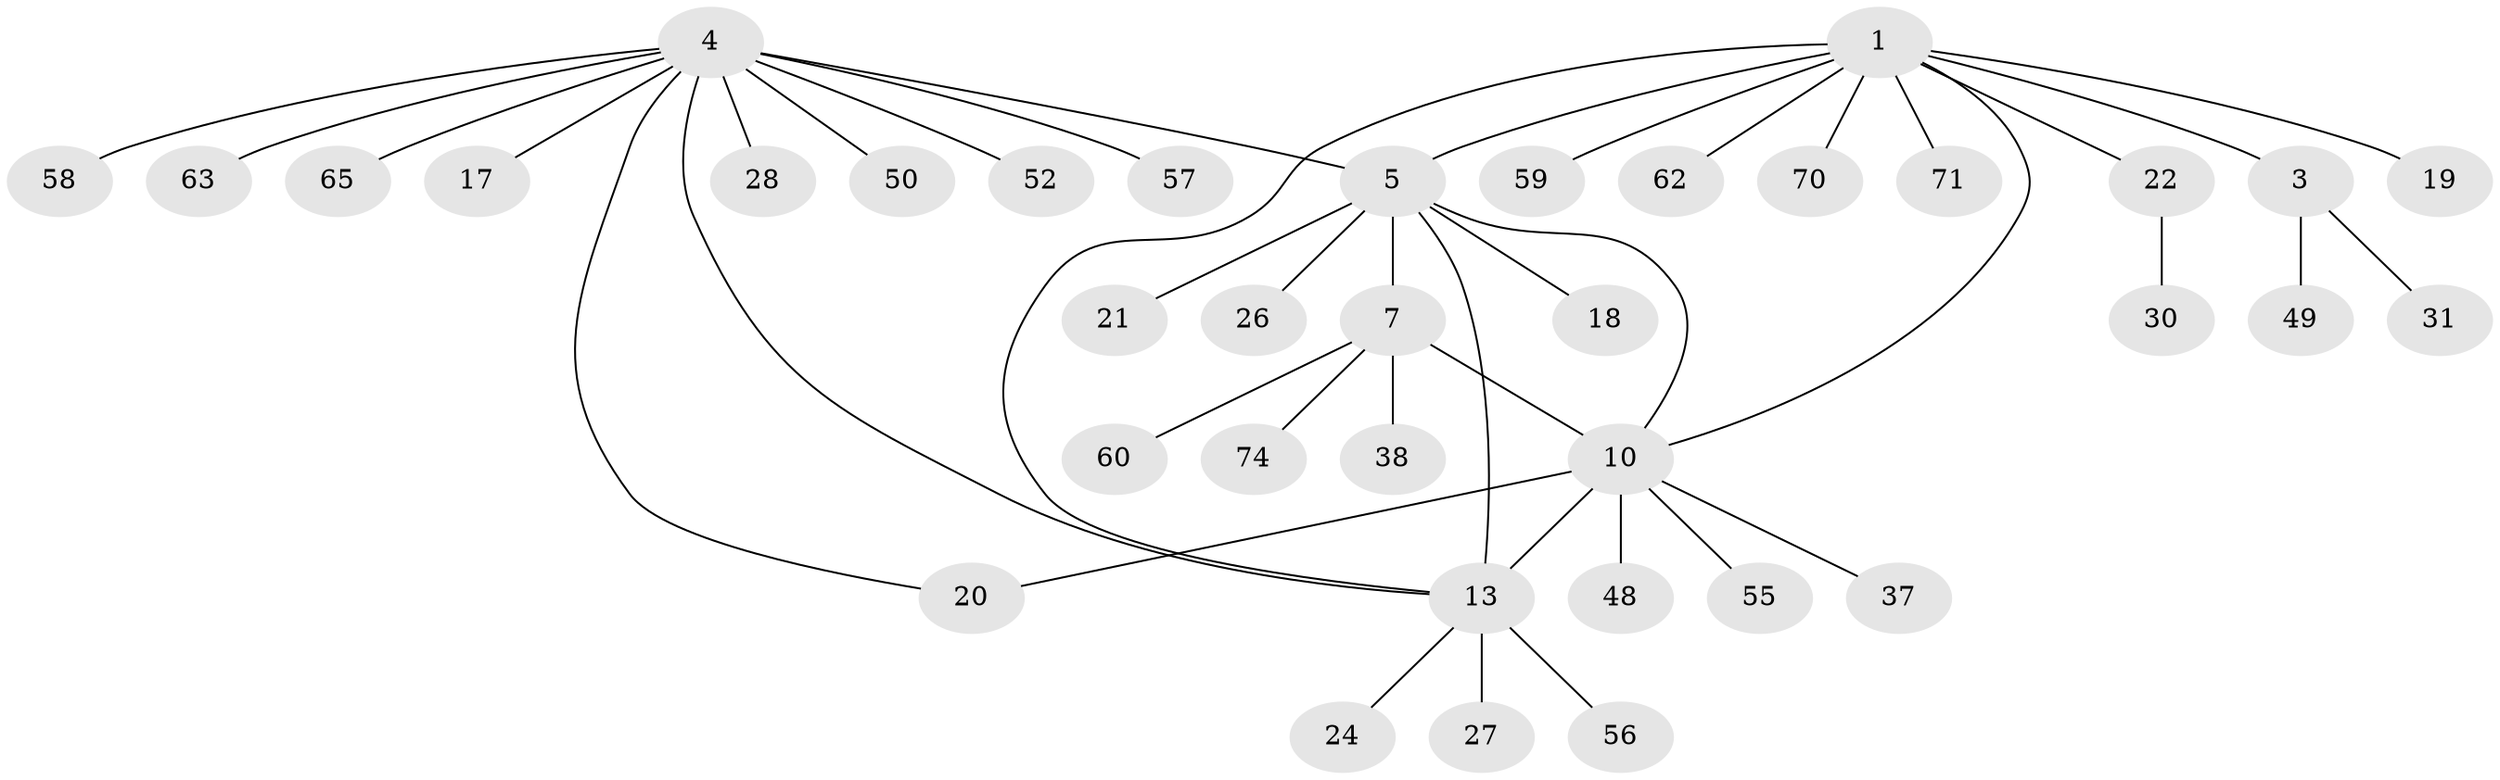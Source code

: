 // original degree distribution, {12: 0.013513513513513514, 4: 0.05405405405405406, 5: 0.02702702702702703, 13: 0.013513513513513514, 8: 0.02702702702702703, 6: 0.02702702702702703, 3: 0.04054054054054054, 7: 0.02702702702702703, 11: 0.013513513513513514, 1: 0.6351351351351351, 2: 0.12162162162162163}
// Generated by graph-tools (version 1.1) at 2025/15/03/09/25 04:15:57]
// undirected, 37 vertices, 42 edges
graph export_dot {
graph [start="1"]
  node [color=gray90,style=filled];
  1 [super="+29+23+2"];
  3 [super="+36"];
  4 [super="+16"];
  5 [super="+6+9+45+73"];
  7 [super="+8+33+46"];
  10 [super="+11+12"];
  13 [super="+64+69+51+39+14"];
  17;
  18;
  19;
  20;
  21;
  22 [super="+67+34"];
  24 [super="+61+68+43"];
  26;
  27;
  28;
  30;
  31;
  37;
  38;
  48;
  49;
  50;
  52;
  55 [super="+72"];
  56;
  57;
  58;
  59;
  60;
  62 [super="+66"];
  63;
  65;
  70;
  71;
  74;
  1 -- 3 [weight=2];
  1 -- 19;
  1 -- 22;
  1 -- 59;
  1 -- 62;
  1 -- 70;
  1 -- 71;
  1 -- 10;
  1 -- 13;
  1 -- 5 [weight=2];
  3 -- 31;
  3 -- 49;
  4 -- 5 [weight=2];
  4 -- 17;
  4 -- 20;
  4 -- 28;
  4 -- 50;
  4 -- 52;
  4 -- 57;
  4 -- 58;
  4 -- 63;
  4 -- 65;
  4 -- 13;
  5 -- 18;
  5 -- 21;
  5 -- 7 [weight=4];
  5 -- 26;
  5 -- 13 [weight=2];
  5 -- 10;
  7 -- 60;
  7 -- 74;
  7 -- 38;
  7 -- 10;
  10 -- 37;
  10 -- 13 [weight=2];
  10 -- 48;
  10 -- 20;
  10 -- 55;
  13 -- 24;
  13 -- 56;
  13 -- 27;
  22 -- 30;
}
